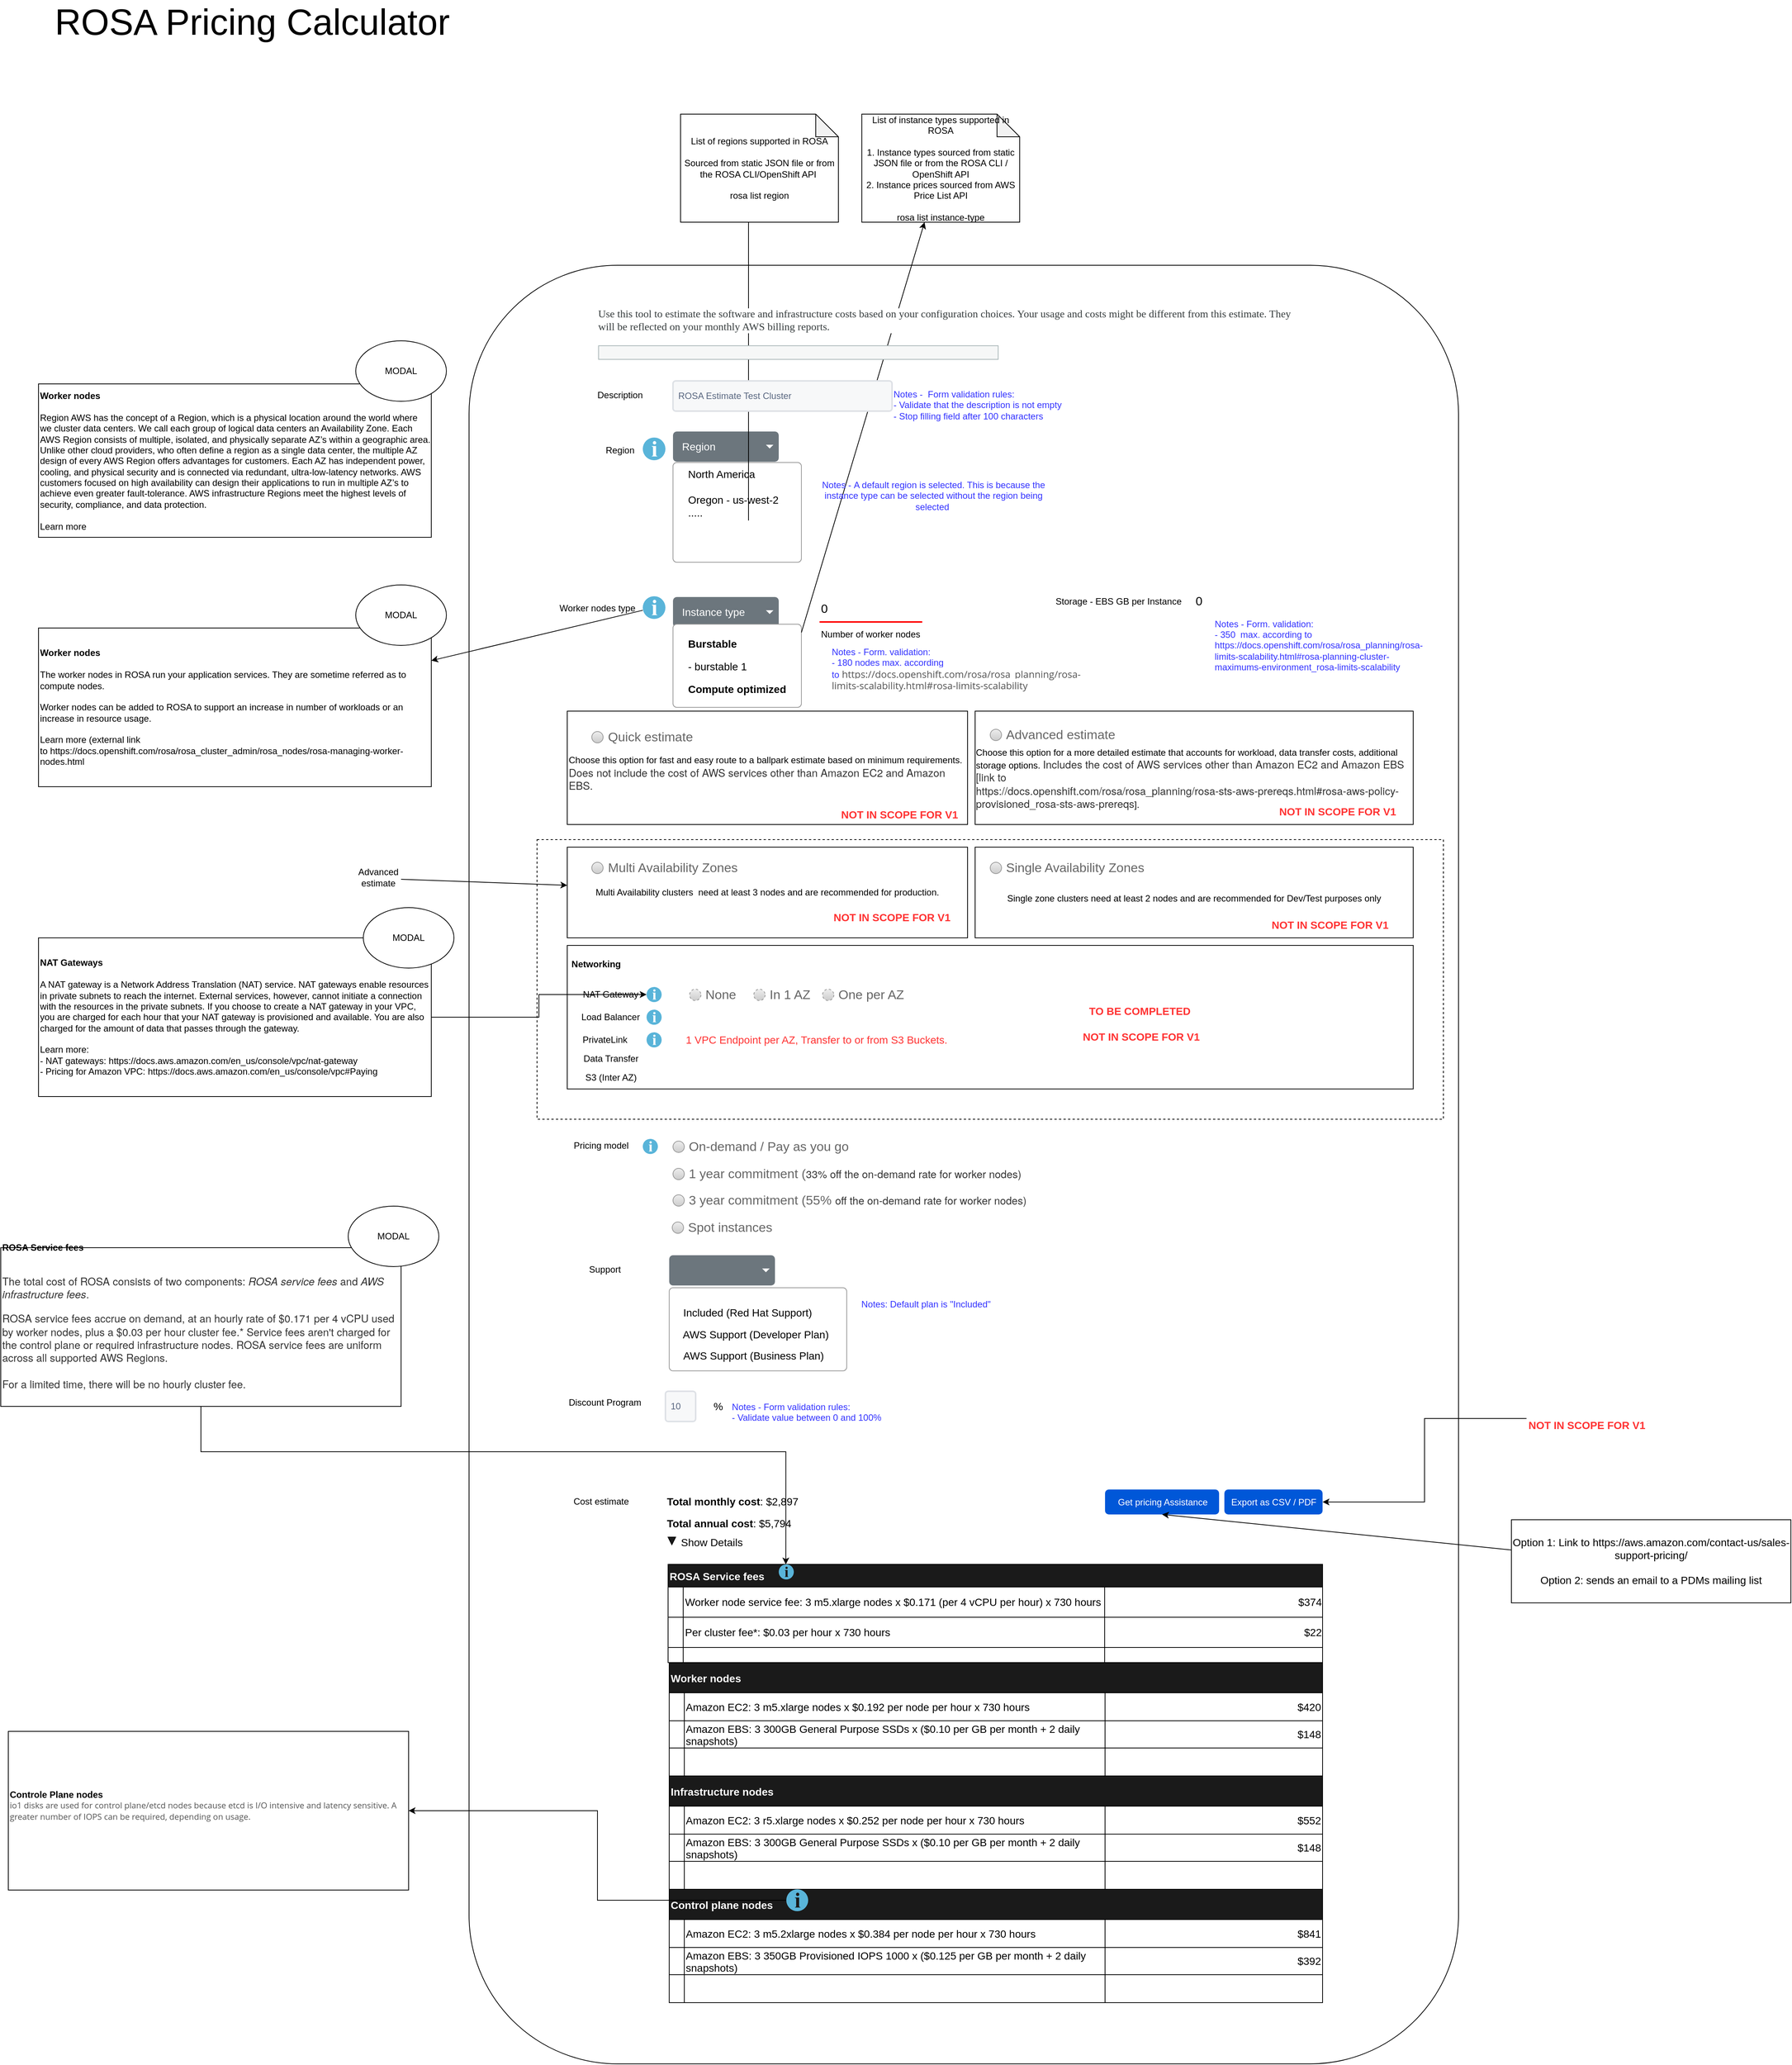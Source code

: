 <mxfile version="20.2.3" type="device"><diagram id="pohquFXHAinsIAf7HKVa" name="Page-1"><mxGraphModel dx="1310" dy="1285" grid="1" gridSize="10" guides="1" tooltips="1" connect="1" arrows="1" fold="1" page="1" pageScale="1" pageWidth="827" pageHeight="1169" math="0" shadow="0"><root><mxCell id="0"/><mxCell id="1" parent="0"/><mxCell id="Qpgxtt-nLUEjCLz2kkXR-28" value="" style="rounded=1;whiteSpace=wrap;html=1;" vertex="1" parent="1"><mxGeometry x="880" y="540" width="1310" height="2380" as="geometry"/></mxCell><mxCell id="Qpgxtt-nLUEjCLz2kkXR-29" value="Region" style="text;html=1;strokeColor=none;fillColor=none;align=center;verticalAlign=middle;whiteSpace=wrap;rounded=0;" vertex="1" parent="1"><mxGeometry x="1050" y="770" width="60" height="30" as="geometry"/></mxCell><mxCell id="Qpgxtt-nLUEjCLz2kkXR-30" value="Region" style="html=1;shadow=0;dashed=0;shape=mxgraph.bootstrap.rrect;rSize=5;strokeColor=none;strokeWidth=1;fillColor=#6C767D;fontColor=#ffffff;whiteSpace=wrap;align=left;verticalAlign=middle;fontStyle=0;fontSize=14;spacingLeft=10;" vertex="1" parent="1"><mxGeometry x="1150" y="760" width="140" height="40" as="geometry"/></mxCell><mxCell id="Qpgxtt-nLUEjCLz2kkXR-31" value="" style="shape=triangle;direction=south;fillColor=#ffffff;strokeColor=none;perimeter=none;" vertex="1" parent="Qpgxtt-nLUEjCLz2kkXR-30"><mxGeometry x="1" y="0.5" width="10" height="5" relative="1" as="geometry"><mxPoint x="-17" y="-2.5" as="offset"/></mxGeometry></mxCell><mxCell id="Qpgxtt-nLUEjCLz2kkXR-32" value="" style="html=1;shadow=0;dashed=0;shape=mxgraph.bootstrap.rrect;rSize=5;fillColor=#ffffff;strokeColor=#999999;" vertex="1" parent="1"><mxGeometry x="1150" y="801" width="170" height="132" as="geometry"/></mxCell><mxCell id="Qpgxtt-nLUEjCLz2kkXR-33" value="North America&#10;&#10;Oregon - us-west-2 &#10;....." style="fillColor=none;strokeColor=none;align=left;spacing=20;fontSize=14;" vertex="1" parent="Qpgxtt-nLUEjCLz2kkXR-32"><mxGeometry width="170" height="30" relative="1" as="geometry"><mxPoint y="25" as="offset"/></mxGeometry></mxCell><mxCell id="Qpgxtt-nLUEjCLz2kkXR-52" value="" style="endArrow=classic;html=1;rounded=0;" edge="1" parent="Qpgxtt-nLUEjCLz2kkXR-32"><mxGeometry width="50" height="50" relative="1" as="geometry"><mxPoint x="100" y="76.804" as="sourcePoint"/><mxPoint x="100" y="-386.4" as="targetPoint"/></mxGeometry></mxCell><mxCell id="Qpgxtt-nLUEjCLz2kkXR-36" value="Worker nodes type" style="text;html=1;strokeColor=none;fillColor=none;align=center;verticalAlign=middle;whiteSpace=wrap;rounded=0;" vertex="1" parent="1"><mxGeometry x="990" y="979" width="120" height="30" as="geometry"/></mxCell><mxCell id="Qpgxtt-nLUEjCLz2kkXR-38" value="" style="sketch=0;aspect=fixed;html=1;points=[];align=center;image;fontSize=12;image=img/lib/mscae/Info.svg;" vertex="1" parent="1"><mxGeometry x="1110" y="978" width="30" height="30" as="geometry"/></mxCell><mxCell id="Qpgxtt-nLUEjCLz2kkXR-39" value="Instance type" style="html=1;shadow=0;dashed=0;shape=mxgraph.bootstrap.rrect;rSize=5;strokeColor=none;strokeWidth=1;fillColor=#6C767D;fontColor=#ffffff;whiteSpace=wrap;align=left;verticalAlign=middle;fontStyle=0;fontSize=14;spacingLeft=10;" vertex="1" parent="1"><mxGeometry x="1150" y="979" width="140" height="40" as="geometry"/></mxCell><mxCell id="Qpgxtt-nLUEjCLz2kkXR-40" value="" style="shape=triangle;direction=south;fillColor=#ffffff;strokeColor=none;perimeter=none;" vertex="1" parent="Qpgxtt-nLUEjCLz2kkXR-39"><mxGeometry x="1" y="0.5" width="10" height="5" relative="1" as="geometry"><mxPoint x="-17" y="-2.5" as="offset"/></mxGeometry></mxCell><mxCell id="Qpgxtt-nLUEjCLz2kkXR-41" value="" style="html=1;shadow=0;dashed=0;shape=mxgraph.bootstrap.rrect;rSize=5;fillColor=#ffffff;strokeColor=#999999;" vertex="1" parent="1"><mxGeometry x="1150" y="1015" width="170" height="110" as="geometry"/></mxCell><mxCell id="Qpgxtt-nLUEjCLz2kkXR-42" value="Burstable" style="fillColor=none;strokeColor=none;align=left;spacing=20;fontSize=14;fontStyle=1" vertex="1" parent="Qpgxtt-nLUEjCLz2kkXR-41"><mxGeometry width="170" height="30" relative="1" as="geometry"><mxPoint y="10" as="offset"/></mxGeometry></mxCell><mxCell id="Qpgxtt-nLUEjCLz2kkXR-43" value="- burstable 1" style="fillColor=none;strokeColor=none;align=left;spacing=20;fontSize=14;" vertex="1" parent="Qpgxtt-nLUEjCLz2kkXR-41"><mxGeometry width="170" height="30" relative="1" as="geometry"><mxPoint y="40" as="offset"/></mxGeometry></mxCell><mxCell id="Qpgxtt-nLUEjCLz2kkXR-44" value="Compute optimized" style="fillColor=none;strokeColor=none;align=left;spacing=20;fontSize=14;fontStyle=1" vertex="1" parent="Qpgxtt-nLUEjCLz2kkXR-41"><mxGeometry width="170" height="30" relative="1" as="geometry"><mxPoint y="70" as="offset"/></mxGeometry></mxCell><mxCell id="Qpgxtt-nLUEjCLz2kkXR-45" value="" style="endArrow=classic;html=1;rounded=0;" edge="1" parent="1" source="Qpgxtt-nLUEjCLz2kkXR-38" target="Qpgxtt-nLUEjCLz2kkXR-46"><mxGeometry width="50" height="50" relative="1" as="geometry"><mxPoint x="1590" y="970" as="sourcePoint"/><mxPoint x="1640" y="920" as="targetPoint"/></mxGeometry></mxCell><mxCell id="Qpgxtt-nLUEjCLz2kkXR-46" value="&lt;b&gt;Worker nodes&lt;br&gt;&lt;/b&gt;&lt;br&gt;The worker nodes in ROSA run your application services. They are sometime referred as to compute nodes.&lt;br&gt;&lt;br&gt;Worker nodes can be added to ROSA to support an increase in number of workloads or an increase in resource usage.&amp;nbsp;&lt;br&gt;&lt;br&gt;Learn more (external link to&amp;nbsp;https://docs.openshift.com/rosa/rosa_cluster_admin/rosa_nodes/rosa-managing-worker-nodes.html" style="rounded=0;whiteSpace=wrap;html=1;align=left;" vertex="1" parent="1"><mxGeometry x="310" y="1020" width="520" height="210" as="geometry"/></mxCell><mxCell id="Qpgxtt-nLUEjCLz2kkXR-48" value="&lt;font style=&quot;font-size: 12px;&quot;&gt;MODAL&lt;/font&gt;" style="ellipse;whiteSpace=wrap;html=1;fontSize=8;" vertex="1" parent="1"><mxGeometry x="730" y="963" width="120" height="80" as="geometry"/></mxCell><mxCell id="Qpgxtt-nLUEjCLz2kkXR-49" value="&lt;b&gt;Worker nodes&lt;br&gt;&lt;/b&gt;&lt;br&gt;Region AWS has the concept of a Region, which is a physical location around the world where we cluster data centers. We call each group of logical data centers an Availability Zone. Each AWS Region consists of multiple, isolated, and physically separate AZ’s within a geographic area. Unlike other cloud providers, who often define a region as a single data center, the multiple AZ design of every AWS Region offers advantages for customers. Each AZ has independent power, cooling, and physical security and is connected via redundant, ultra-low-latency networks. AWS customers focused on high availability can design their applications to run in multiple AZ’s to achieve even greater fault-tolerance. AWS infrastructure Regions meet the highest levels of security, compliance, and data protection.&lt;br&gt;&lt;br&gt;Learn more&amp;nbsp;" style="rounded=0;whiteSpace=wrap;html=1;align=left;" vertex="1" parent="1"><mxGeometry x="310" y="697" width="520" height="203" as="geometry"/></mxCell><mxCell id="Qpgxtt-nLUEjCLz2kkXR-50" value="&lt;font style=&quot;font-size: 12px;&quot;&gt;MODAL&lt;/font&gt;" style="ellipse;whiteSpace=wrap;html=1;fontSize=8;" vertex="1" parent="1"><mxGeometry x="730" y="640" width="120" height="80" as="geometry"/></mxCell><mxCell id="Qpgxtt-nLUEjCLz2kkXR-51" value="" style="sketch=0;aspect=fixed;html=1;points=[];align=center;image;fontSize=12;image=img/lib/mscae/Info.svg;" vertex="1" parent="1"><mxGeometry x="1110" y="768" width="30" height="30" as="geometry"/></mxCell><mxCell id="Qpgxtt-nLUEjCLz2kkXR-53" value="List of regions supported in ROSA&lt;br&gt;&lt;br&gt;Sourced from static JSON file or from the ROSA CLI/OpenShift API&amp;nbsp;&lt;br&gt;&lt;br&gt;rosa list region" style="shape=note;whiteSpace=wrap;html=1;backgroundOutline=1;darkOpacity=0.05;fontSize=12;" vertex="1" parent="1"><mxGeometry x="1160" y="340" width="209" height="143" as="geometry"/></mxCell><mxCell id="Qpgxtt-nLUEjCLz2kkXR-54" value="List of instance types supported in ROSA&lt;br&gt;&lt;br&gt;1. Instance types sourced from static JSON file or from the ROSA CLI / OpenShift API&lt;br&gt;2. Instance prices sourced from AWS Price List API&lt;br&gt;&lt;br&gt;rosa list instance-type" style="shape=note;whiteSpace=wrap;html=1;backgroundOutline=1;darkOpacity=0.05;fontSize=12;" vertex="1" parent="1"><mxGeometry x="1400" y="340" width="209" height="143" as="geometry"/></mxCell><mxCell id="Qpgxtt-nLUEjCLz2kkXR-55" value="" style="endArrow=classic;html=1;rounded=0;" edge="1" parent="1" target="Qpgxtt-nLUEjCLz2kkXR-54"><mxGeometry width="50" height="50" relative="1" as="geometry"><mxPoint x="1320" y="1026.004" as="sourcePoint"/><mxPoint x="1320" y="640" as="targetPoint"/></mxGeometry></mxCell><mxCell id="Qpgxtt-nLUEjCLz2kkXR-56" value="&lt;span style=&quot;color: rgb(51, 51, 255); text-align: left;&quot;&gt;Notes -&amp;nbsp;&lt;/span&gt;&lt;font color=&quot;#3333ff&quot;&gt;A default region is selected. This is because the instance type can be selected without the region being selected&amp;nbsp;&lt;/font&gt;" style="text;html=1;strokeColor=none;fillColor=none;align=center;verticalAlign=middle;whiteSpace=wrap;rounded=0;fontSize=12;" vertex="1" parent="1"><mxGeometry x="1340" y="770" width="310" height="150" as="geometry"/></mxCell><mxCell id="Qpgxtt-nLUEjCLz2kkXR-58" value="&lt;font color=&quot;#000000&quot;&gt;Pricing model&lt;/font&gt;" style="text;html=1;strokeColor=none;fillColor=none;align=center;verticalAlign=middle;whiteSpace=wrap;rounded=0;fontSize=12;fontColor=#3333FF;" vertex="1" parent="1"><mxGeometry x="1010" y="1690" width="90" height="30" as="geometry"/></mxCell><mxCell id="Qpgxtt-nLUEjCLz2kkXR-60" value="" style="sketch=0;aspect=fixed;html=1;points=[];align=center;image;fontSize=12;image=img/lib/mscae/Info.svg;" vertex="1" parent="1"><mxGeometry x="1110" y="1696" width="20" height="20" as="geometry"/></mxCell><mxCell id="Qpgxtt-nLUEjCLz2kkXR-61" value="On-demand / Pay as you go" style="shape=ellipse;fillColor=#eeeeee;strokeColor=#999999;gradientColor=#cccccc;html=1;align=left;spacingLeft=4;fontSize=17;fontColor=#666666;labelPosition=right;shadow=0;" vertex="1" parent="1"><mxGeometry x="1150" y="1699" width="15" height="15" as="geometry"/></mxCell><mxCell id="Qpgxtt-nLUEjCLz2kkXR-62" value="1 year commitment (&lt;span style=&quot;color: rgb(51, 51, 51); font-family: AmazonEmber, &amp;quot;Helvetica Neue&amp;quot;, Helvetica, Arial, sans-serif; font-size: 14px;&quot;&gt;33% off the on-demand rate for worker nodes)&lt;/span&gt;" style="shape=ellipse;fillColor=#eeeeee;strokeColor=#999999;gradientColor=#cccccc;html=1;align=left;spacingLeft=4;fontSize=17;fontColor=#666666;labelPosition=right;shadow=0;" vertex="1" parent="1"><mxGeometry x="1150" y="1735" width="15" height="15" as="geometry"/></mxCell><mxCell id="Qpgxtt-nLUEjCLz2kkXR-63" value="3 year commitment (55%&amp;nbsp;&lt;span style=&quot;color: rgb(51, 51, 51); font-family: AmazonEmber, &amp;quot;Helvetica Neue&amp;quot;, Helvetica, Arial, sans-serif; font-size: 14px;&quot;&gt;off the on-demand rate for worker nodes)&lt;/span&gt;" style="shape=ellipse;fillColor=#eeeeee;strokeColor=#999999;gradientColor=#cccccc;html=1;align=left;spacingLeft=4;fontSize=17;fontColor=#666666;labelPosition=right;shadow=0;" vertex="1" parent="1"><mxGeometry x="1150" y="1770" width="15" height="15" as="geometry"/></mxCell><mxCell id="Qpgxtt-nLUEjCLz2kkXR-65" value="&lt;br&gt;Choose this option for fast and easy route to a ballpark estimate based on minimum requirements.&amp;nbsp;&lt;br&gt;&lt;span style=&quot;color: rgb(51, 51, 51); font-family: AmazonEmber, &amp;quot;Helvetica Neue&amp;quot;, Helvetica, Arial, sans-serif; font-size: 14px;&quot;&gt;Does not include the cost of AWS services other than Amazon EC2 and Amazon EBS.&lt;/span&gt;" style="rounded=0;whiteSpace=wrap;html=1;fontSize=12;fontColor=#000000;align=left;" vertex="1" parent="1"><mxGeometry x="1010" y="1130" width="530" height="150" as="geometry"/></mxCell><mxCell id="Qpgxtt-nLUEjCLz2kkXR-64" value="Quick estimate" style="shape=ellipse;fillColor=#eeeeee;strokeColor=#999999;gradientColor=#cccccc;html=1;align=left;spacingLeft=4;fontSize=17;fontColor=#666666;labelPosition=right;shadow=0;" vertex="1" parent="1"><mxGeometry x="1042.5" y="1157" width="15" height="15" as="geometry"/></mxCell><mxCell id="Qpgxtt-nLUEjCLz2kkXR-66" value="&lt;br&gt;&lt;br&gt;&lt;div style=&quot;text-align: left;&quot;&gt;&lt;span style=&quot;background-color: initial;&quot;&gt;Choose this option for a more detailed estimate that accounts for workload, data transfer costs, additional storage options.&amp;nbsp;&lt;/span&gt;&lt;span style=&quot;color: rgb(51, 51, 51); font-family: AmazonEmber, &amp;quot;Helvetica Neue&amp;quot;, Helvetica, Arial, sans-serif; font-size: 14px;&quot;&gt;Includes the cost of AWS services other than Amazon EC2 and Amazon EBS [link to&amp;nbsp;&lt;/span&gt;&lt;/div&gt;&lt;div style=&quot;text-align: left;&quot;&gt;&lt;span style=&quot;background-color: initial; font-size: 14px;&quot;&gt;&lt;font face=&quot;AmazonEmber, Helvetica Neue, Helvetica, Arial, sans-serif&quot; color=&quot;#333333&quot;&gt;https://docs.openshift.com/rosa/rosa_planning/rosa-sts-aws-prereqs.html#rosa-aws-policy-provisioned_rosa-sts-aws-prereqs&lt;/font&gt;&lt;/span&gt;&lt;span style=&quot;background-color: initial;&quot;&gt;].&lt;/span&gt;&lt;/div&gt;" style="rounded=0;whiteSpace=wrap;html=1;fontSize=12;fontColor=#000000;" vertex="1" parent="1"><mxGeometry x="1550" y="1130" width="580" height="150" as="geometry"/></mxCell><mxCell id="Qpgxtt-nLUEjCLz2kkXR-67" value="Advanced estimate" style="shape=ellipse;fillColor=#eeeeee;strokeColor=#999999;gradientColor=#cccccc;html=1;align=left;spacingLeft=4;fontSize=17;fontColor=#666666;labelPosition=right;shadow=0;" vertex="1" parent="1"><mxGeometry x="1570" y="1154" width="15" height="15" as="geometry"/></mxCell><mxCell id="Qpgxtt-nLUEjCLz2kkXR-73" value="Multi Availability Zones" style="shape=ellipse;fillColor=#eeeeee;strokeColor=#999999;gradientColor=#cccccc;html=1;align=left;spacingLeft=4;fontSize=17;fontColor=#666666;labelPosition=right;shadow=0;" vertex="1" parent="1"><mxGeometry x="1570" y="1320" width="15" height="15" as="geometry"/></mxCell><mxCell id="Qpgxtt-nLUEjCLz2kkXR-80" value="" style="dashed=0;shape=line;strokeWidth=2;noLabel=1;strokeColor=#ff0000;fontSize=12;fontColor=#000000;" vertex="1" parent="1"><mxGeometry x="1344" y="1007" width="136" height="10" as="geometry"/></mxCell><mxCell id="Qpgxtt-nLUEjCLz2kkXR-81" value="Number of worker nodes" style="text;fontColor=#000000;fontSize=12;verticalAlign=middle;strokeColor=none;fillColor=none;" vertex="1" parent="1"><mxGeometry x="1344" y="1015" width="346" height="25" as="geometry"/></mxCell><mxCell id="Qpgxtt-nLUEjCLz2kkXR-84" value="" style="rounded=0;whiteSpace=wrap;html=1;fontSize=12;fontColor=#000000;dashed=1;" vertex="1" parent="1"><mxGeometry x="970" y="1300" width="1200" height="370" as="geometry"/></mxCell><mxCell id="Qpgxtt-nLUEjCLz2kkXR-70" value="Multi Availability clusters&amp;nbsp;&amp;nbsp;need at least 3 nodes and are recommended for production." style="rounded=0;whiteSpace=wrap;html=1;fontSize=12;fontColor=#000000;" vertex="1" parent="1"><mxGeometry x="1010" y="1310" width="530" height="120" as="geometry"/></mxCell><mxCell id="Qpgxtt-nLUEjCLz2kkXR-71" value="&lt;br&gt;Single zone clusters need at least 2 nodes and are recommended for Dev/Test purposes only" style="rounded=0;whiteSpace=wrap;html=1;fontSize=12;fontColor=#000000;" vertex="1" parent="1"><mxGeometry x="1550" y="1310" width="580" height="120" as="geometry"/></mxCell><mxCell id="Qpgxtt-nLUEjCLz2kkXR-72" value="Multi Availability Zones" style="shape=ellipse;fillColor=#eeeeee;strokeColor=#999999;gradientColor=#cccccc;html=1;align=left;spacingLeft=4;fontSize=17;fontColor=#666666;labelPosition=right;shadow=0;" vertex="1" parent="1"><mxGeometry x="1042.5" y="1330" width="15" height="15" as="geometry"/></mxCell><mxCell id="Qpgxtt-nLUEjCLz2kkXR-85" value="Single Availability Zones" style="shape=ellipse;fillColor=#eeeeee;strokeColor=#999999;gradientColor=#cccccc;html=1;align=left;spacingLeft=4;fontSize=17;fontColor=#666666;labelPosition=right;shadow=0;" vertex="1" parent="1"><mxGeometry x="1570" y="1330" width="15" height="15" as="geometry"/></mxCell><mxCell id="Qpgxtt-nLUEjCLz2kkXR-87" value="Advanced estimate" style="text;html=1;strokeColor=none;fillColor=none;align=center;verticalAlign=middle;whiteSpace=wrap;rounded=0;dashed=1;fontSize=12;fontColor=#000000;" vertex="1" parent="1"><mxGeometry x="730" y="1335" width="60" height="30" as="geometry"/></mxCell><mxCell id="Qpgxtt-nLUEjCLz2kkXR-88" value="" style="endArrow=classic;html=1;rounded=0;fontSize=12;fontColor=#000000;" edge="1" parent="1" target="Qpgxtt-nLUEjCLz2kkXR-70"><mxGeometry width="50" height="50" relative="1" as="geometry"><mxPoint x="790" y="1352.5" as="sourcePoint"/><mxPoint x="840" y="1302.5" as="targetPoint"/></mxGeometry></mxCell><mxCell id="Qpgxtt-nLUEjCLz2kkXR-92" value="" style="rounded=0;whiteSpace=wrap;html=1;fontSize=12;fontColor=#000000;" vertex="1" parent="1"><mxGeometry x="1010" y="1440" width="1120" height="190" as="geometry"/></mxCell><mxCell id="Qpgxtt-nLUEjCLz2kkXR-91" value="Load Balancer" style="text;html=1;strokeColor=none;fillColor=none;align=center;verticalAlign=middle;whiteSpace=wrap;rounded=0;dashed=1;fontSize=12;fontColor=#000000;" vertex="1" parent="1"><mxGeometry x="1025" y="1520" width="85" height="30" as="geometry"/></mxCell><mxCell id="Qpgxtt-nLUEjCLz2kkXR-89" value="NAT Gateway" style="text;html=1;strokeColor=none;fillColor=none;align=center;verticalAlign=middle;whiteSpace=wrap;rounded=0;dashed=1;fontSize=12;fontColor=#000000;" vertex="1" parent="1"><mxGeometry x="1025" y="1490" width="85" height="30" as="geometry"/></mxCell><mxCell id="Qpgxtt-nLUEjCLz2kkXR-90" value="PrivateL&lt;span style=&quot;color: rgba(0, 0, 0, 0); font-family: monospace; font-size: 0px; text-align: start;&quot;&gt;%3CmxGraphModel%3E%3Croot%3E%3CmxCell%20id%3D%220%22%2F%3E%3CmxCell%20id%3D%221%22%20parent%3D%220%22%2F%3E%3CmxCell%20id%3D%222%22%20value%3D%22NAT%20Gateway%22%20style%3D%22text%3Bhtml%3D1%3BstrokeColor%3Dnone%3BfillColor%3Dnone%3Balign%3Dcenter%3BverticalAlign%3Dmiddle%3BwhiteSpace%3Dwrap%3Brounded%3D0%3Bdashed%3D1%3BfontSize%3D12%3BfontColor%3D%23000000%3B%22%20vertex%3D%221%22%20parent%3D%221%22%3E%3CmxGeometry%20x%3D%221090%22%20y%3D%221500%22%20width%3D%2260%22%20height%3D%2230%22%20as%3D%22geometry%22%2F%3E%3C%2FmxCell%3E%3C%2Froot%3E%3C%2FmxGraphModel%3E&lt;/span&gt;ink" style="text;html=1;strokeColor=none;fillColor=none;align=center;verticalAlign=middle;whiteSpace=wrap;rounded=0;dashed=1;fontSize=12;fontColor=#000000;" vertex="1" parent="1"><mxGeometry x="1020" y="1550" width="80" height="30" as="geometry"/></mxCell><mxCell id="Qpgxtt-nLUEjCLz2kkXR-93" value="&lt;b&gt;Networking&lt;/b&gt;&amp;nbsp;" style="text;html=1;strokeColor=none;fillColor=none;align=center;verticalAlign=middle;whiteSpace=wrap;rounded=0;dashed=1;fontSize=12;fontColor=#000000;" vertex="1" parent="1"><mxGeometry x="1020" y="1450" width="60" height="30" as="geometry"/></mxCell><mxCell id="Qpgxtt-nLUEjCLz2kkXR-94" value="None" style="shape=ellipse;fillColor=#eeeeee;strokeColor=#999999;gradientColor=#cccccc;html=1;align=left;spacingLeft=4;fontSize=17;fontColor=#666666;labelPosition=right;shadow=0;dashed=1;" vertex="1" parent="1"><mxGeometry x="1172" y="1498" width="15" height="15" as="geometry"/></mxCell><mxCell id="Qpgxtt-nLUEjCLz2kkXR-100" value="In 1 AZ" style="shape=ellipse;fillColor=#eeeeee;strokeColor=#999999;gradientColor=#cccccc;html=1;align=left;spacingLeft=4;fontSize=17;fontColor=#666666;labelPosition=right;shadow=0;dashed=1;" vertex="1" parent="1"><mxGeometry x="1257" y="1498" width="15" height="15" as="geometry"/></mxCell><mxCell id="Qpgxtt-nLUEjCLz2kkXR-101" value="One per AZ" style="shape=ellipse;fillColor=#eeeeee;strokeColor=#999999;gradientColor=#cccccc;html=1;align=left;spacingLeft=4;fontSize=17;fontColor=#666666;labelPosition=right;shadow=0;dashed=1;" vertex="1" parent="1"><mxGeometry x="1348" y="1498" width="15" height="15" as="geometry"/></mxCell><mxCell id="Qpgxtt-nLUEjCLz2kkXR-110" style="edgeStyle=orthogonalEdgeStyle;rounded=0;orthogonalLoop=1;jettySize=auto;html=1;fontSize=12;fontColor=#000000;" edge="1" parent="1" source="Qpgxtt-nLUEjCLz2kkXR-103" target="Qpgxtt-nLUEjCLz2kkXR-104"><mxGeometry relative="1" as="geometry"/></mxCell><mxCell id="Qpgxtt-nLUEjCLz2kkXR-103" value="&lt;b&gt;NAT Gateways&lt;br&gt;&lt;/b&gt;&lt;br&gt;A NAT gateway is a Network Address Translation (NAT) service. NAT gateways enable resources in private subnets to reach the internet. External services, however, cannot initiate a connection with the resources in the private subnets. If you choose to create a NAT gateway in your VPC, you are charged for each hour that your NAT gateway is provisioned and available. You are also charged for the amount of data that passes through the gateway.&lt;br&gt;&lt;br&gt;Learn more:&lt;br&gt;- NAT gateways:&amp;nbsp;https://docs.aws.amazon.com/en_us/console/vpc/nat-gateway&lt;br&gt;- Pricing for Amazon VPC:&amp;nbsp;https://docs.aws.amazon.com/en_us/console/vpc#Paying" style="rounded=0;whiteSpace=wrap;html=1;align=left;" vertex="1" parent="1"><mxGeometry x="310" y="1430" width="520" height="210" as="geometry"/></mxCell><mxCell id="Qpgxtt-nLUEjCLz2kkXR-104" value="" style="sketch=0;aspect=fixed;html=1;points=[];align=center;image;fontSize=12;image=img/lib/mscae/Info.svg;" vertex="1" parent="1"><mxGeometry x="1115" y="1495" width="20" height="20" as="geometry"/></mxCell><mxCell id="Qpgxtt-nLUEjCLz2kkXR-108" value="" style="sketch=0;aspect=fixed;html=1;points=[];align=center;image;fontSize=12;image=img/lib/mscae/Info.svg;" vertex="1" parent="1"><mxGeometry x="1115" y="1525" width="20" height="20" as="geometry"/></mxCell><mxCell id="Qpgxtt-nLUEjCLz2kkXR-109" value="" style="sketch=0;aspect=fixed;html=1;points=[];align=center;image;fontSize=12;image=img/lib/mscae/Info.svg;" vertex="1" parent="1"><mxGeometry x="1115" y="1555" width="20" height="20" as="geometry"/></mxCell><mxCell id="Qpgxtt-nLUEjCLz2kkXR-111" value="&lt;font style=&quot;font-size: 14px;&quot; color=&quot;#ff3333&quot;&gt;&lt;b&gt;TO BE COMPLETED&amp;nbsp;&lt;br&gt;&lt;br&gt;NOT IN SCOPE FOR V1&lt;/b&gt;&lt;/font&gt;" style="text;html=1;strokeColor=none;fillColor=none;align=center;verticalAlign=middle;whiteSpace=wrap;rounded=0;dashed=1;fontSize=12;fontColor=#000000;" vertex="1" parent="1"><mxGeometry x="1650" y="1498" width="240" height="92" as="geometry"/></mxCell><mxCell id="Qpgxtt-nLUEjCLz2kkXR-112" value="&lt;font style=&quot;font-size: 14px;&quot; color=&quot;#ff3333&quot;&gt;&lt;b&gt;&lt;br&gt;NOT IN SCOPE FOR V1&lt;/b&gt;&lt;/font&gt;" style="text;html=1;strokeColor=none;fillColor=none;align=center;verticalAlign=middle;whiteSpace=wrap;rounded=0;dashed=1;fontSize=12;fontColor=#000000;" vertex="1" parent="1"><mxGeometry x="1320" y="1348" width="240" height="92" as="geometry"/></mxCell><mxCell id="Qpgxtt-nLUEjCLz2kkXR-113" value="&lt;font style=&quot;font-size: 14px;&quot; color=&quot;#ff3333&quot;&gt;&lt;b&gt;&lt;br&gt;NOT IN SCOPE FOR V1&lt;/b&gt;&lt;/font&gt;" style="text;html=1;strokeColor=none;fillColor=none;align=center;verticalAlign=middle;whiteSpace=wrap;rounded=0;dashed=1;fontSize=12;fontColor=#000000;" vertex="1" parent="1"><mxGeometry x="1330" y="1212" width="240" height="92" as="geometry"/></mxCell><mxCell id="Qpgxtt-nLUEjCLz2kkXR-114" value="&lt;font style=&quot;font-size: 14px;&quot; color=&quot;#ff3333&quot;&gt;&lt;b&gt;&lt;br&gt;NOT IN SCOPE FOR V1&lt;/b&gt;&lt;/font&gt;" style="text;html=1;strokeColor=none;fillColor=none;align=center;verticalAlign=middle;whiteSpace=wrap;rounded=0;dashed=1;fontSize=12;fontColor=#000000;" vertex="1" parent="1"><mxGeometry x="1900" y="1358" width="240" height="92" as="geometry"/></mxCell><mxCell id="Qpgxtt-nLUEjCLz2kkXR-115" value="&lt;font style=&quot;font-size: 14px;&quot; color=&quot;#ff3333&quot;&gt;&lt;b&gt;&lt;br&gt;NOT IN SCOPE FOR V1&lt;/b&gt;&lt;/font&gt;" style="text;html=1;strokeColor=none;fillColor=none;align=center;verticalAlign=middle;whiteSpace=wrap;rounded=0;dashed=1;fontSize=12;fontColor=#000000;" vertex="1" parent="1"><mxGeometry x="1910" y="1208" width="240" height="92" as="geometry"/></mxCell><mxCell id="Qpgxtt-nLUEjCLz2kkXR-116" value="&lt;br&gt;&lt;br&gt;&lt;br&gt;&lt;br&gt;&lt;br&gt;&lt;br&gt;&lt;br&gt;&lt;br&gt;&lt;br&gt;&lt;br&gt;&lt;table width=&quot;416&quot; cellspacing=&quot;0&quot; cellpadding=&quot;0&quot; border=&quot;0&quot;&gt; &lt;colgroup&gt;&lt;col style=&quot;mso-width-source:userset;mso-width-alt:13312;width:312pt&quot; width=&quot;416&quot;&gt;&lt;/colgroup&gt; &lt;tbody&gt;&lt;tr style=&quot;mso-height-source:userset;height:15.75pt&quot; height=&quot;20&quot;&gt;  &lt;td style=&quot;height:15.75pt;width:312pt&quot; width=&quot;416&quot; class=&quot;xl63&quot; height=&quot;20&quot;&gt;1 VPC Endpoint per AZ, Transfer to&amp;nbsp;or from S3 Buckets.&lt;/td&gt; &lt;/tr&gt; &lt;tr style=&quot;mso-height-source:userset;height:15.75pt&quot; height=&quot;20&quot;&gt;&lt;td style=&quot;height:15.75pt;border-top:none&quot; class=&quot;xl63&quot; height=&quot;20&quot;&gt;&lt;/td&gt;&lt;/tr&gt;&lt;/tbody&gt;&lt;/table&gt;" style="text;whiteSpace=wrap;html=1;fontSize=14;fontColor=#FF3333;" vertex="1" parent="1"><mxGeometry x="1165" y="1380" width="450" height="260" as="geometry"/></mxCell><mxCell id="Qpgxtt-nLUEjCLz2kkXR-120" style="edgeStyle=orthogonalEdgeStyle;rounded=0;orthogonalLoop=1;jettySize=auto;html=1;entryX=1;entryY=0.5;entryDx=0;entryDy=0;fontSize=14;fontColor=#FF3333;" edge="1" parent="1" source="Qpgxtt-nLUEjCLz2kkXR-119" target="Qpgxtt-nLUEjCLz2kkXR-117"><mxGeometry relative="1" as="geometry"/></mxCell><mxCell id="Qpgxtt-nLUEjCLz2kkXR-119" value="&lt;font style=&quot;font-size: 14px;&quot; color=&quot;#ff3333&quot;&gt;&lt;b&gt;&lt;br&gt;NOT IN SCOPE FOR V1&lt;/b&gt;&lt;/font&gt;" style="text;html=1;strokeColor=none;fillColor=none;align=center;verticalAlign=middle;whiteSpace=wrap;rounded=0;dashed=1;fontSize=12;fontColor=#000000;" vertex="1" parent="1"><mxGeometry x="2280" y="2030" width="160" height="72" as="geometry"/></mxCell><mxCell id="Qpgxtt-nLUEjCLz2kkXR-122" value="0" style="text;fontSize=16;verticalAlign=middle;strokeColor=none;fillColor=none;fontColor=#000000;" vertex="1" parent="1"><mxGeometry x="1344" y="978" width="136" height="30" as="geometry"/></mxCell><mxCell id="Qpgxtt-nLUEjCLz2kkXR-123" value="&lt;font style=&quot;font-size: 12px;&quot;&gt;MODAL&lt;/font&gt;" style="ellipse;whiteSpace=wrap;html=1;fontSize=8;" vertex="1" parent="1"><mxGeometry x="740" y="1390" width="120" height="80" as="geometry"/></mxCell><mxCell id="Qpgxtt-nLUEjCLz2kkXR-124" value="Spot instances" style="shape=ellipse;fillColor=#eeeeee;strokeColor=#999999;gradientColor=#cccccc;html=1;align=left;spacingLeft=4;fontSize=17;fontColor=#666666;labelPosition=right;shadow=0;" vertex="1" parent="1"><mxGeometry x="1149" y="1806" width="15" height="15" as="geometry"/></mxCell><mxCell id="Qpgxtt-nLUEjCLz2kkXR-189" style="edgeStyle=orthogonalEdgeStyle;rounded=0;orthogonalLoop=1;jettySize=auto;html=1;entryX=0.469;entryY=0.006;entryDx=0;entryDy=0;entryPerimeter=0;fontSize=14;fontColor=#FFFFFF;" edge="1" parent="1" source="Qpgxtt-nLUEjCLz2kkXR-186" target="Qpgxtt-nLUEjCLz2kkXR-184"><mxGeometry relative="1" as="geometry"><Array as="points"><mxPoint x="525" y="2110"/><mxPoint x="1299" y="2110"/></Array></mxGeometry></mxCell><mxCell id="Qpgxtt-nLUEjCLz2kkXR-186" value="&lt;b&gt;ROSA Service fees&lt;br&gt;&lt;/b&gt;&lt;br&gt;&lt;br&gt;&lt;span style=&quot;color: rgb(51, 51, 51); font-family: AmazonEmber, &amp;quot;Helvetica Neue&amp;quot;, Helvetica, Arial, sans-serif; font-size: 14px;&quot;&gt;The total cost of ROSA consists of two components:&lt;/span&gt;&lt;i style=&quot;box-sizing: border-box; font-family: AmazonEmber, &amp;quot;Helvetica Neue&amp;quot;, Helvetica, Arial, sans-serif; color: rgb(51, 51, 51); font-size: 14px;&quot;&gt;&amp;nbsp;ROSA service fees&amp;nbsp;&lt;/i&gt;&lt;span style=&quot;color: rgb(51, 51, 51); font-family: AmazonEmber, &amp;quot;Helvetica Neue&amp;quot;, Helvetica, Arial, sans-serif; font-size: 14px;&quot;&gt;and&amp;nbsp;&lt;/span&gt;&lt;i style=&quot;box-sizing: border-box; font-family: AmazonEmber, &amp;quot;Helvetica Neue&amp;quot;, Helvetica, Arial, sans-serif; color: rgb(51, 51, 51); font-size: 14px;&quot;&gt;AWS infrastructure fees&lt;/i&gt;&lt;span style=&quot;color: rgb(51, 51, 51); font-family: AmazonEmber, &amp;quot;Helvetica Neue&amp;quot;, Helvetica, Arial, sans-serif; font-size: 14px;&quot;&gt;.&lt;/span&gt;&lt;br&gt;&lt;br&gt;&lt;span style=&quot;box-sizing: border-box; font-family: AmazonEmberBold, &amp;quot;Helvetica Neue Bold&amp;quot;, &amp;quot;Helvetica Neue&amp;quot;, Helvetica, Arial, sans-serif; color: rgb(51, 51, 51); font-size: 14px;&quot;&gt;ROSA service fees&lt;/span&gt;&lt;span style=&quot;color: rgb(51, 51, 51); font-family: AmazonEmber, &amp;quot;Helvetica Neue&amp;quot;, Helvetica, Arial, sans-serif; font-size: 14px;&quot;&gt;&amp;nbsp;accrue on demand, at an hourly rate of $0.171 per 4 vCPU used by worker nodes, plus a $0.03 per hour cluster fee.* Service fees aren't charged for the control plane or required infrastructure nodes.&amp;nbsp;&lt;/span&gt;&lt;span style=&quot;color: rgb(51, 51, 51); font-family: AmazonEmber, &amp;quot;Helvetica Neue&amp;quot;, Helvetica, Arial, sans-serif; font-size: 14px;&quot;&gt;ROSA service fees are uniform across all supported AWS Regions.&amp;nbsp;&lt;br&gt;&lt;br&gt;&lt;/span&gt;&lt;p style=&quot;box-sizing: border-box; margin-top: 0px; margin-bottom: 15px; color: rgb(51, 51, 51); font-family: AmazonEmber, &amp;quot;Helvetica Neue&amp;quot;, Helvetica, Arial, sans-serif; font-size: 14px;&quot;&gt;For a limited time, there will be no hourly cluster fee.&lt;/p&gt;&lt;div&gt;&lt;br&gt;&lt;/div&gt;" style="rounded=0;whiteSpace=wrap;html=1;align=left;" vertex="1" parent="1"><mxGeometry x="260" y="1840" width="530" height="210" as="geometry"/></mxCell><mxCell id="Qpgxtt-nLUEjCLz2kkXR-192" value="&lt;font color=&quot;#000000&quot;&gt;Support&lt;/font&gt;" style="text;html=1;strokeColor=none;fillColor=none;align=center;verticalAlign=middle;whiteSpace=wrap;rounded=0;fontSize=12;fontColor=#3333FF;" vertex="1" parent="1"><mxGeometry x="1015" y="1854" width="90" height="30" as="geometry"/></mxCell><mxCell id="Qpgxtt-nLUEjCLz2kkXR-193" value="" style="html=1;shadow=0;dashed=0;shape=mxgraph.bootstrap.rrect;rSize=5;strokeColor=none;strokeWidth=1;fillColor=#6C767D;fontColor=#ffffff;whiteSpace=wrap;align=left;verticalAlign=middle;fontStyle=0;fontSize=14;spacingLeft=10;" vertex="1" parent="1"><mxGeometry x="1145" y="1850" width="140" height="40" as="geometry"/></mxCell><mxCell id="Qpgxtt-nLUEjCLz2kkXR-194" value="" style="shape=triangle;direction=south;fillColor=#ffffff;strokeColor=none;perimeter=none;fontSize=14;fontColor=#FFFFFF;" vertex="1" parent="Qpgxtt-nLUEjCLz2kkXR-193"><mxGeometry x="1" y="0.5" width="10" height="5" relative="1" as="geometry"><mxPoint x="-17" y="-2.5" as="offset"/></mxGeometry></mxCell><mxCell id="Qpgxtt-nLUEjCLz2kkXR-195" value="" style="html=1;shadow=0;dashed=0;shape=mxgraph.bootstrap.rrect;rSize=5;fillColor=#ffffff;strokeColor=#999999;fontSize=14;fontColor=#FFFFFF;" vertex="1" parent="1"><mxGeometry x="1145" y="1893" width="235" height="110" as="geometry"/></mxCell><mxCell id="Qpgxtt-nLUEjCLz2kkXR-197" value="AWS Support (Developer Plan)" style="fillColor=none;strokeColor=none;align=left;spacing=20;fontSize=14;fontColor=#000000;" vertex="1" parent="Qpgxtt-nLUEjCLz2kkXR-195"><mxGeometry width="170" height="30" relative="1" as="geometry"><mxPoint x="-2" y="46" as="offset"/></mxGeometry></mxCell><mxCell id="Qpgxtt-nLUEjCLz2kkXR-198" value="Something else here" style="fillColor=none;strokeColor=none;align=left;spacing=20;fontSize=14;fontColor=#FFFFFF;" vertex="1" parent="Qpgxtt-nLUEjCLz2kkXR-195"><mxGeometry width="170" height="30" relative="1" as="geometry"><mxPoint y="70" as="offset"/></mxGeometry></mxCell><mxCell id="Qpgxtt-nLUEjCLz2kkXR-200" value="AWS Support (Business Plan)" style="fillColor=none;strokeColor=none;align=left;spacing=20;fontSize=14;fontColor=#000000;" vertex="1" parent="Qpgxtt-nLUEjCLz2kkXR-195"><mxGeometry x="-1.382" y="74" width="235.0" height="30" as="geometry"/></mxCell><mxCell id="Qpgxtt-nLUEjCLz2kkXR-201" value="Included (Red Hat Support)" style="fillColor=none;strokeColor=none;align=left;spacing=20;fontSize=14;fontColor=#000000;" vertex="1" parent="Qpgxtt-nLUEjCLz2kkXR-195"><mxGeometry x="-1.382" y="17" width="235.0" height="30" as="geometry"/></mxCell><mxCell id="Qpgxtt-nLUEjCLz2kkXR-199" value="" style="group" vertex="1" connectable="0" parent="1"><mxGeometry x="1010" y="2160" width="1000" height="679" as="geometry"/></mxCell><mxCell id="Qpgxtt-nLUEjCLz2kkXR-117" value="Export as CSV / PDF" style="rounded=1;fillColor=#0057D8;align=center;strokeColor=none;html=1;fontColor=#ffffff;fontSize=12;sketch=0;dashed=1;" vertex="1" parent="Qpgxtt-nLUEjCLz2kkXR-199"><mxGeometry x="870" width="130" height="33" as="geometry"/></mxCell><mxCell id="Qpgxtt-nLUEjCLz2kkXR-127" value="" style="triangle;whiteSpace=wrap;html=1;fontSize=14;fontColor=#FF3333;fillColor=#1A1A1A;rotation=90;" vertex="1" parent="Qpgxtt-nLUEjCLz2kkXR-199"><mxGeometry x="133.5" y="63" width="10" height="10" as="geometry"/></mxCell><mxCell id="Qpgxtt-nLUEjCLz2kkXR-190" value="" style="group" vertex="1" connectable="0" parent="Qpgxtt-nLUEjCLz2kkXR-199"><mxGeometry y="1" width="1000" height="678" as="geometry"/></mxCell><mxCell id="Qpgxtt-nLUEjCLz2kkXR-57" value="&lt;font color=&quot;#000000&quot;&gt;Cost estimate&lt;/font&gt;" style="text;html=1;strokeColor=none;fillColor=none;align=center;verticalAlign=middle;whiteSpace=wrap;rounded=0;fontSize=12;fontColor=#3333FF;" vertex="1" parent="Qpgxtt-nLUEjCLz2kkXR-190"><mxGeometry width="90" height="30" as="geometry"/></mxCell><mxCell id="Qpgxtt-nLUEjCLz2kkXR-125" value="&lt;font color=&quot;#000000&quot;&gt;&lt;b&gt;Total monthly cost&lt;/b&gt;:&amp;nbsp;$2,897&lt;/font&gt;" style="text;html=1;strokeColor=none;fillColor=none;align=left;verticalAlign=middle;whiteSpace=wrap;rounded=0;dashed=1;fontSize=14;fontColor=#FF3333;" vertex="1" parent="Qpgxtt-nLUEjCLz2kkXR-190"><mxGeometry x="130" width="200" height="30" as="geometry"/></mxCell><mxCell id="Qpgxtt-nLUEjCLz2kkXR-128" value="&lt;font color=&quot;#000000&quot;&gt;Show Details&lt;/font&gt;" style="text;html=1;strokeColor=none;fillColor=none;align=center;verticalAlign=middle;whiteSpace=wrap;rounded=0;fontSize=14;fontColor=#FF3333;" vertex="1" parent="Qpgxtt-nLUEjCLz2kkXR-190"><mxGeometry x="143" y="64" width="97" height="10" as="geometry"/></mxCell><mxCell id="Qpgxtt-nLUEjCLz2kkXR-129" value="&lt;font color=&quot;#000000&quot;&gt;&lt;b&gt;Total annual cost&lt;/b&gt;: $5,794&lt;/font&gt;" style="text;html=1;strokeColor=none;fillColor=none;align=left;verticalAlign=middle;whiteSpace=wrap;rounded=0;dashed=1;fontSize=14;fontColor=#FF3333;" vertex="1" parent="Qpgxtt-nLUEjCLz2kkXR-190"><mxGeometry x="130" y="29" width="200" height="30" as="geometry"/></mxCell><mxCell id="Qpgxtt-nLUEjCLz2kkXR-132" value="ROSA Service fees" style="shape=table;startSize=30;container=1;collapsible=0;childLayout=tableLayout;fontStyle=1;align=left;fontSize=14;fontColor=#FFFFFF;fillColor=#1A1A1A;" vertex="1" parent="Qpgxtt-nLUEjCLz2kkXR-190"><mxGeometry x="133.5" y="98" width="866.5" height="130" as="geometry"/></mxCell><mxCell id="Qpgxtt-nLUEjCLz2kkXR-133" value="" style="shape=tableRow;horizontal=0;startSize=0;swimlaneHead=0;swimlaneBody=0;top=0;left=0;bottom=0;right=0;collapsible=0;dropTarget=0;fillColor=none;points=[[0,0.5],[1,0.5]];portConstraint=eastwest;fontSize=14;fontColor=#000000;" vertex="1" parent="Qpgxtt-nLUEjCLz2kkXR-132"><mxGeometry y="30" width="866.5" height="40" as="geometry"/></mxCell><mxCell id="Qpgxtt-nLUEjCLz2kkXR-134" value="" style="shape=partialRectangle;html=1;whiteSpace=wrap;connectable=0;fillColor=none;top=0;left=0;bottom=0;right=0;overflow=hidden;fontSize=14;fontColor=#000000;" vertex="1" parent="Qpgxtt-nLUEjCLz2kkXR-133"><mxGeometry width="20" height="40" as="geometry"><mxRectangle width="20" height="40" as="alternateBounds"/></mxGeometry></mxCell><mxCell id="Qpgxtt-nLUEjCLz2kkXR-135" value="Worker node service fee: 3 m5.xlarge nodes x $0.171 (per 4 vCPU per hour) x 730 hours" style="shape=partialRectangle;html=1;whiteSpace=wrap;connectable=0;fillColor=none;top=0;left=0;bottom=0;right=0;overflow=hidden;fontSize=14;fontColor=#000000;align=left;" vertex="1" parent="Qpgxtt-nLUEjCLz2kkXR-133"><mxGeometry x="20" width="558" height="40" as="geometry"><mxRectangle width="558" height="40" as="alternateBounds"/></mxGeometry></mxCell><mxCell id="Qpgxtt-nLUEjCLz2kkXR-136" value="$374" style="shape=partialRectangle;html=1;whiteSpace=wrap;connectable=0;fillColor=none;top=0;left=0;bottom=0;right=0;overflow=hidden;fontSize=14;fontColor=#000000;align=right;" vertex="1" parent="Qpgxtt-nLUEjCLz2kkXR-133"><mxGeometry x="578" width="289" height="40" as="geometry"><mxRectangle width="289" height="40" as="alternateBounds"/></mxGeometry></mxCell><mxCell id="Qpgxtt-nLUEjCLz2kkXR-137" value="" style="shape=tableRow;horizontal=0;startSize=0;swimlaneHead=0;swimlaneBody=0;top=0;left=0;bottom=0;right=0;collapsible=0;dropTarget=0;fillColor=none;points=[[0,0.5],[1,0.5]];portConstraint=eastwest;fontSize=14;fontColor=#000000;" vertex="1" parent="Qpgxtt-nLUEjCLz2kkXR-132"><mxGeometry y="70" width="866.5" height="40" as="geometry"/></mxCell><mxCell id="Qpgxtt-nLUEjCLz2kkXR-138" value="" style="shape=partialRectangle;html=1;whiteSpace=wrap;connectable=0;fillColor=none;top=0;left=0;bottom=0;right=0;overflow=hidden;fontSize=14;fontColor=#000000;" vertex="1" parent="Qpgxtt-nLUEjCLz2kkXR-137"><mxGeometry width="20" height="40" as="geometry"><mxRectangle width="20" height="40" as="alternateBounds"/></mxGeometry></mxCell><mxCell id="Qpgxtt-nLUEjCLz2kkXR-139" value="Per cluster fee*: $0.03 per hour x 730 hours" style="shape=partialRectangle;html=1;whiteSpace=wrap;connectable=0;fillColor=none;top=0;left=0;bottom=0;right=0;overflow=hidden;fontSize=14;fontColor=#000000;align=left;" vertex="1" parent="Qpgxtt-nLUEjCLz2kkXR-137"><mxGeometry x="20" width="558" height="40" as="geometry"><mxRectangle width="558" height="40" as="alternateBounds"/></mxGeometry></mxCell><mxCell id="Qpgxtt-nLUEjCLz2kkXR-140" value="$22" style="shape=partialRectangle;html=1;whiteSpace=wrap;connectable=0;fillColor=none;top=0;left=0;bottom=0;right=0;overflow=hidden;fontSize=14;fontColor=#000000;align=right;" vertex="1" parent="Qpgxtt-nLUEjCLz2kkXR-137"><mxGeometry x="578" width="289" height="40" as="geometry"><mxRectangle width="289" height="40" as="alternateBounds"/></mxGeometry></mxCell><mxCell id="Qpgxtt-nLUEjCLz2kkXR-141" value="" style="shape=tableRow;horizontal=0;startSize=0;swimlaneHead=0;swimlaneBody=0;top=0;left=0;bottom=0;right=0;collapsible=0;dropTarget=0;fillColor=none;points=[[0,0.5],[1,0.5]];portConstraint=eastwest;fontSize=14;fontColor=#000000;" vertex="1" parent="Qpgxtt-nLUEjCLz2kkXR-132"><mxGeometry y="110" width="866.5" height="20" as="geometry"/></mxCell><mxCell id="Qpgxtt-nLUEjCLz2kkXR-142" value="" style="shape=partialRectangle;html=1;whiteSpace=wrap;connectable=0;fillColor=none;top=0;left=0;bottom=0;right=0;overflow=hidden;fontSize=14;fontColor=#000000;" vertex="1" parent="Qpgxtt-nLUEjCLz2kkXR-141"><mxGeometry width="20" height="20" as="geometry"><mxRectangle width="20" height="20" as="alternateBounds"/></mxGeometry></mxCell><mxCell id="Qpgxtt-nLUEjCLz2kkXR-143" value="" style="shape=partialRectangle;html=1;whiteSpace=wrap;connectable=0;fillColor=none;top=0;left=0;bottom=0;right=0;overflow=hidden;fontSize=14;fontColor=#000000;" vertex="1" parent="Qpgxtt-nLUEjCLz2kkXR-141"><mxGeometry x="20" width="558" height="20" as="geometry"><mxRectangle width="558" height="20" as="alternateBounds"/></mxGeometry></mxCell><mxCell id="Qpgxtt-nLUEjCLz2kkXR-144" value="" style="shape=partialRectangle;html=1;whiteSpace=wrap;connectable=0;fillColor=none;top=0;left=0;bottom=0;right=0;overflow=hidden;fontSize=14;fontColor=#000000;" vertex="1" parent="Qpgxtt-nLUEjCLz2kkXR-141"><mxGeometry x="578" width="289" height="20" as="geometry"><mxRectangle width="289" height="20" as="alternateBounds"/></mxGeometry></mxCell><mxCell id="Qpgxtt-nLUEjCLz2kkXR-145" value="Worker nodes" style="shape=table;startSize=40;container=1;collapsible=0;childLayout=tableLayout;fontStyle=1;align=left;fontSize=14;fontColor=#FFFFFF;fillColor=#1A1A1A;" vertex="1" parent="Qpgxtt-nLUEjCLz2kkXR-190"><mxGeometry x="135" y="228" width="865" height="150" as="geometry"/></mxCell><mxCell id="Qpgxtt-nLUEjCLz2kkXR-146" value="" style="shape=tableRow;horizontal=0;startSize=0;swimlaneHead=0;swimlaneBody=0;top=0;left=0;bottom=0;right=0;collapsible=0;dropTarget=0;fillColor=none;points=[[0,0.5],[1,0.5]];portConstraint=eastwest;fontSize=14;fontColor=#000000;" vertex="1" parent="Qpgxtt-nLUEjCLz2kkXR-145"><mxGeometry y="40" width="865" height="37" as="geometry"/></mxCell><mxCell id="Qpgxtt-nLUEjCLz2kkXR-147" value="" style="shape=partialRectangle;html=1;whiteSpace=wrap;connectable=0;fillColor=none;top=0;left=0;bottom=0;right=0;overflow=hidden;fontSize=14;fontColor=#000000;" vertex="1" parent="Qpgxtt-nLUEjCLz2kkXR-146"><mxGeometry width="20" height="37" as="geometry"><mxRectangle width="20" height="37" as="alternateBounds"/></mxGeometry></mxCell><mxCell id="Qpgxtt-nLUEjCLz2kkXR-148" value="Amazon EC2: 3 m5.xlarge nodes x $0.192 per node per hour x 730 hours" style="shape=partialRectangle;html=1;whiteSpace=wrap;connectable=0;fillColor=none;top=0;left=0;bottom=0;right=0;overflow=hidden;fontSize=14;fontColor=#000000;align=left;" vertex="1" parent="Qpgxtt-nLUEjCLz2kkXR-146"><mxGeometry x="20" width="557" height="37" as="geometry"><mxRectangle width="557" height="37" as="alternateBounds"/></mxGeometry></mxCell><mxCell id="Qpgxtt-nLUEjCLz2kkXR-149" value="$420" style="shape=partialRectangle;html=1;whiteSpace=wrap;connectable=0;fillColor=none;top=0;left=0;bottom=0;right=0;overflow=hidden;fontSize=14;fontColor=#000000;align=right;" vertex="1" parent="Qpgxtt-nLUEjCLz2kkXR-146"><mxGeometry x="577" width="288" height="37" as="geometry"><mxRectangle width="288" height="37" as="alternateBounds"/></mxGeometry></mxCell><mxCell id="Qpgxtt-nLUEjCLz2kkXR-150" value="" style="shape=tableRow;horizontal=0;startSize=0;swimlaneHead=0;swimlaneBody=0;top=0;left=0;bottom=0;right=0;collapsible=0;dropTarget=0;fillColor=none;points=[[0,0.5],[1,0.5]];portConstraint=eastwest;fontSize=14;fontColor=#000000;" vertex="1" parent="Qpgxtt-nLUEjCLz2kkXR-145"><mxGeometry y="77" width="865" height="36" as="geometry"/></mxCell><mxCell id="Qpgxtt-nLUEjCLz2kkXR-151" value="" style="shape=partialRectangle;html=1;whiteSpace=wrap;connectable=0;fillColor=none;top=0;left=0;bottom=0;right=0;overflow=hidden;fontSize=14;fontColor=#000000;" vertex="1" parent="Qpgxtt-nLUEjCLz2kkXR-150"><mxGeometry width="20" height="36" as="geometry"><mxRectangle width="20" height="36" as="alternateBounds"/></mxGeometry></mxCell><mxCell id="Qpgxtt-nLUEjCLz2kkXR-152" value="Amazon EBS: 3 300GB General Purpose SSDs x ($0.10 per GB per month + 2 daily snapshots)" style="shape=partialRectangle;html=1;whiteSpace=wrap;connectable=0;fillColor=none;top=0;left=0;bottom=0;right=0;overflow=hidden;fontSize=14;fontColor=#000000;align=left;" vertex="1" parent="Qpgxtt-nLUEjCLz2kkXR-150"><mxGeometry x="20" width="557" height="36" as="geometry"><mxRectangle width="557" height="36" as="alternateBounds"/></mxGeometry></mxCell><mxCell id="Qpgxtt-nLUEjCLz2kkXR-153" value="$148" style="shape=partialRectangle;html=1;whiteSpace=wrap;connectable=0;fillColor=none;top=0;left=0;bottom=0;right=0;overflow=hidden;fontSize=14;fontColor=#000000;align=right;" vertex="1" parent="Qpgxtt-nLUEjCLz2kkXR-150"><mxGeometry x="577" width="288" height="36" as="geometry"><mxRectangle width="288" height="36" as="alternateBounds"/></mxGeometry></mxCell><mxCell id="Qpgxtt-nLUEjCLz2kkXR-154" value="" style="shape=tableRow;horizontal=0;startSize=0;swimlaneHead=0;swimlaneBody=0;top=0;left=0;bottom=0;right=0;collapsible=0;dropTarget=0;fillColor=none;points=[[0,0.5],[1,0.5]];portConstraint=eastwest;fontSize=14;fontColor=#000000;" vertex="1" parent="Qpgxtt-nLUEjCLz2kkXR-145"><mxGeometry y="113" width="865" height="37" as="geometry"/></mxCell><mxCell id="Qpgxtt-nLUEjCLz2kkXR-155" value="" style="shape=partialRectangle;html=1;whiteSpace=wrap;connectable=0;fillColor=none;top=0;left=0;bottom=0;right=0;overflow=hidden;fontSize=14;fontColor=#000000;" vertex="1" parent="Qpgxtt-nLUEjCLz2kkXR-154"><mxGeometry width="20" height="37" as="geometry"><mxRectangle width="20" height="37" as="alternateBounds"/></mxGeometry></mxCell><mxCell id="Qpgxtt-nLUEjCLz2kkXR-156" value="" style="shape=partialRectangle;html=1;whiteSpace=wrap;connectable=0;fillColor=none;top=0;left=0;bottom=0;right=0;overflow=hidden;fontSize=14;fontColor=#000000;" vertex="1" parent="Qpgxtt-nLUEjCLz2kkXR-154"><mxGeometry x="20" width="557" height="37" as="geometry"><mxRectangle width="557" height="37" as="alternateBounds"/></mxGeometry></mxCell><mxCell id="Qpgxtt-nLUEjCLz2kkXR-157" value="" style="shape=partialRectangle;html=1;whiteSpace=wrap;connectable=0;fillColor=none;top=0;left=0;bottom=0;right=0;overflow=hidden;fontSize=14;fontColor=#000000;" vertex="1" parent="Qpgxtt-nLUEjCLz2kkXR-154"><mxGeometry x="577" width="288" height="37" as="geometry"><mxRectangle width="288" height="37" as="alternateBounds"/></mxGeometry></mxCell><mxCell id="Qpgxtt-nLUEjCLz2kkXR-158" value="Infrastructure nodes" style="shape=table;startSize=40;container=1;collapsible=0;childLayout=tableLayout;fontStyle=1;align=left;fontSize=14;fontColor=#FFFFFF;fillColor=#1A1A1A;" vertex="1" parent="Qpgxtt-nLUEjCLz2kkXR-190"><mxGeometry x="135" y="378" width="865" height="150" as="geometry"/></mxCell><mxCell id="Qpgxtt-nLUEjCLz2kkXR-159" value="" style="shape=tableRow;horizontal=0;startSize=0;swimlaneHead=0;swimlaneBody=0;top=0;left=0;bottom=0;right=0;collapsible=0;dropTarget=0;fillColor=none;points=[[0,0.5],[1,0.5]];portConstraint=eastwest;fontSize=14;fontColor=#000000;" vertex="1" parent="Qpgxtt-nLUEjCLz2kkXR-158"><mxGeometry y="40" width="865" height="37" as="geometry"/></mxCell><mxCell id="Qpgxtt-nLUEjCLz2kkXR-160" value="" style="shape=partialRectangle;html=1;whiteSpace=wrap;connectable=0;fillColor=none;top=0;left=0;bottom=0;right=0;overflow=hidden;fontSize=14;fontColor=#000000;" vertex="1" parent="Qpgxtt-nLUEjCLz2kkXR-159"><mxGeometry width="20" height="37" as="geometry"><mxRectangle width="20" height="37" as="alternateBounds"/></mxGeometry></mxCell><mxCell id="Qpgxtt-nLUEjCLz2kkXR-161" value="Amazon EC2: 3 r5.xlarge nodes x $0.252 per node per hour x 730 hours" style="shape=partialRectangle;html=1;whiteSpace=wrap;connectable=0;fillColor=none;top=0;left=0;bottom=0;right=0;overflow=hidden;fontSize=14;fontColor=#000000;align=left;" vertex="1" parent="Qpgxtt-nLUEjCLz2kkXR-159"><mxGeometry x="20" width="557" height="37" as="geometry"><mxRectangle width="557" height="37" as="alternateBounds"/></mxGeometry></mxCell><mxCell id="Qpgxtt-nLUEjCLz2kkXR-162" value="$552" style="shape=partialRectangle;html=1;whiteSpace=wrap;connectable=0;fillColor=none;top=0;left=0;bottom=0;right=0;overflow=hidden;fontSize=14;fontColor=#000000;align=right;" vertex="1" parent="Qpgxtt-nLUEjCLz2kkXR-159"><mxGeometry x="577" width="288" height="37" as="geometry"><mxRectangle width="288" height="37" as="alternateBounds"/></mxGeometry></mxCell><mxCell id="Qpgxtt-nLUEjCLz2kkXR-163" value="" style="shape=tableRow;horizontal=0;startSize=0;swimlaneHead=0;swimlaneBody=0;top=0;left=0;bottom=0;right=0;collapsible=0;dropTarget=0;fillColor=none;points=[[0,0.5],[1,0.5]];portConstraint=eastwest;fontSize=14;fontColor=#000000;" vertex="1" parent="Qpgxtt-nLUEjCLz2kkXR-158"><mxGeometry y="77" width="865" height="36" as="geometry"/></mxCell><mxCell id="Qpgxtt-nLUEjCLz2kkXR-164" value="" style="shape=partialRectangle;html=1;whiteSpace=wrap;connectable=0;fillColor=none;top=0;left=0;bottom=0;right=0;overflow=hidden;fontSize=14;fontColor=#000000;" vertex="1" parent="Qpgxtt-nLUEjCLz2kkXR-163"><mxGeometry width="20" height="36" as="geometry"><mxRectangle width="20" height="36" as="alternateBounds"/></mxGeometry></mxCell><mxCell id="Qpgxtt-nLUEjCLz2kkXR-165" value="Amazon EBS: 3 300GB General Purpose SSDs x ($0.10 per GB per month + 2 daily snapshots)" style="shape=partialRectangle;html=1;whiteSpace=wrap;connectable=0;fillColor=none;top=0;left=0;bottom=0;right=0;overflow=hidden;fontSize=14;fontColor=#000000;align=left;" vertex="1" parent="Qpgxtt-nLUEjCLz2kkXR-163"><mxGeometry x="20" width="557" height="36" as="geometry"><mxRectangle width="557" height="36" as="alternateBounds"/></mxGeometry></mxCell><mxCell id="Qpgxtt-nLUEjCLz2kkXR-166" value="$148" style="shape=partialRectangle;html=1;whiteSpace=wrap;connectable=0;fillColor=none;top=0;left=0;bottom=0;right=0;overflow=hidden;fontSize=14;fontColor=#000000;align=right;" vertex="1" parent="Qpgxtt-nLUEjCLz2kkXR-163"><mxGeometry x="577" width="288" height="36" as="geometry"><mxRectangle width="288" height="36" as="alternateBounds"/></mxGeometry></mxCell><mxCell id="Qpgxtt-nLUEjCLz2kkXR-167" value="" style="shape=tableRow;horizontal=0;startSize=0;swimlaneHead=0;swimlaneBody=0;top=0;left=0;bottom=0;right=0;collapsible=0;dropTarget=0;fillColor=none;points=[[0,0.5],[1,0.5]];portConstraint=eastwest;fontSize=14;fontColor=#000000;" vertex="1" parent="Qpgxtt-nLUEjCLz2kkXR-158"><mxGeometry y="113" width="865" height="37" as="geometry"/></mxCell><mxCell id="Qpgxtt-nLUEjCLz2kkXR-168" value="" style="shape=partialRectangle;html=1;whiteSpace=wrap;connectable=0;fillColor=none;top=0;left=0;bottom=0;right=0;overflow=hidden;fontSize=14;fontColor=#000000;" vertex="1" parent="Qpgxtt-nLUEjCLz2kkXR-167"><mxGeometry width="20" height="37" as="geometry"><mxRectangle width="20" height="37" as="alternateBounds"/></mxGeometry></mxCell><mxCell id="Qpgxtt-nLUEjCLz2kkXR-169" value="" style="shape=partialRectangle;html=1;whiteSpace=wrap;connectable=0;fillColor=none;top=0;left=0;bottom=0;right=0;overflow=hidden;fontSize=14;fontColor=#000000;" vertex="1" parent="Qpgxtt-nLUEjCLz2kkXR-167"><mxGeometry x="20" width="557" height="37" as="geometry"><mxRectangle width="557" height="37" as="alternateBounds"/></mxGeometry></mxCell><mxCell id="Qpgxtt-nLUEjCLz2kkXR-170" value="" style="shape=partialRectangle;html=1;whiteSpace=wrap;connectable=0;fillColor=none;top=0;left=0;bottom=0;right=0;overflow=hidden;fontSize=14;fontColor=#000000;" vertex="1" parent="Qpgxtt-nLUEjCLz2kkXR-167"><mxGeometry x="577" width="288" height="37" as="geometry"><mxRectangle width="288" height="37" as="alternateBounds"/></mxGeometry></mxCell><mxCell id="Qpgxtt-nLUEjCLz2kkXR-171" value="Control plane nodes" style="shape=table;startSize=40;container=1;collapsible=0;childLayout=tableLayout;fontStyle=1;align=left;fontSize=14;fontColor=#FFFFFF;fillColor=#1A1A1A;" vertex="1" parent="Qpgxtt-nLUEjCLz2kkXR-190"><mxGeometry x="135" y="528" width="865" height="150" as="geometry"/></mxCell><mxCell id="Qpgxtt-nLUEjCLz2kkXR-172" value="" style="shape=tableRow;horizontal=0;startSize=0;swimlaneHead=0;swimlaneBody=0;top=0;left=0;bottom=0;right=0;collapsible=0;dropTarget=0;fillColor=none;points=[[0,0.5],[1,0.5]];portConstraint=eastwest;fontSize=14;fontColor=#000000;" vertex="1" parent="Qpgxtt-nLUEjCLz2kkXR-171"><mxGeometry y="40" width="865" height="37" as="geometry"/></mxCell><mxCell id="Qpgxtt-nLUEjCLz2kkXR-173" value="" style="shape=partialRectangle;html=1;whiteSpace=wrap;connectable=0;fillColor=none;top=0;left=0;bottom=0;right=0;overflow=hidden;fontSize=14;fontColor=#000000;" vertex="1" parent="Qpgxtt-nLUEjCLz2kkXR-172"><mxGeometry width="20" height="37" as="geometry"><mxRectangle width="20" height="37" as="alternateBounds"/></mxGeometry></mxCell><mxCell id="Qpgxtt-nLUEjCLz2kkXR-174" value="Amazon EC2: 3 m5.2xlarge nodes x $0.384 per node per hour x 730 hours" style="shape=partialRectangle;html=1;whiteSpace=wrap;connectable=0;fillColor=none;top=0;left=0;bottom=0;right=0;overflow=hidden;fontSize=14;fontColor=#000000;align=left;" vertex="1" parent="Qpgxtt-nLUEjCLz2kkXR-172"><mxGeometry x="20" width="557" height="37" as="geometry"><mxRectangle width="557" height="37" as="alternateBounds"/></mxGeometry></mxCell><mxCell id="Qpgxtt-nLUEjCLz2kkXR-175" value="$841" style="shape=partialRectangle;html=1;whiteSpace=wrap;connectable=0;fillColor=none;top=0;left=0;bottom=0;right=0;overflow=hidden;fontSize=14;fontColor=#000000;align=right;" vertex="1" parent="Qpgxtt-nLUEjCLz2kkXR-172"><mxGeometry x="577" width="288" height="37" as="geometry"><mxRectangle width="288" height="37" as="alternateBounds"/></mxGeometry></mxCell><mxCell id="Qpgxtt-nLUEjCLz2kkXR-176" value="" style="shape=tableRow;horizontal=0;startSize=0;swimlaneHead=0;swimlaneBody=0;top=0;left=0;bottom=0;right=0;collapsible=0;dropTarget=0;fillColor=none;points=[[0,0.5],[1,0.5]];portConstraint=eastwest;fontSize=14;fontColor=#000000;" vertex="1" parent="Qpgxtt-nLUEjCLz2kkXR-171"><mxGeometry y="77" width="865" height="36" as="geometry"/></mxCell><mxCell id="Qpgxtt-nLUEjCLz2kkXR-177" value="" style="shape=partialRectangle;html=1;whiteSpace=wrap;connectable=0;fillColor=none;top=0;left=0;bottom=0;right=0;overflow=hidden;fontSize=14;fontColor=#000000;" vertex="1" parent="Qpgxtt-nLUEjCLz2kkXR-176"><mxGeometry width="20" height="36" as="geometry"><mxRectangle width="20" height="36" as="alternateBounds"/></mxGeometry></mxCell><mxCell id="Qpgxtt-nLUEjCLz2kkXR-178" value="Amazon EBS: 3 350GB Provisioned IOPS 1000 x ($0.125 per GB per month + 2 daily snapshots)" style="shape=partialRectangle;html=1;whiteSpace=wrap;connectable=0;fillColor=none;top=0;left=0;bottom=0;right=0;overflow=hidden;fontSize=14;fontColor=#000000;align=left;" vertex="1" parent="Qpgxtt-nLUEjCLz2kkXR-176"><mxGeometry x="20" width="557" height="36" as="geometry"><mxRectangle width="557" height="36" as="alternateBounds"/></mxGeometry></mxCell><mxCell id="Qpgxtt-nLUEjCLz2kkXR-179" value="$392" style="shape=partialRectangle;html=1;whiteSpace=wrap;connectable=0;fillColor=none;top=0;left=0;bottom=0;right=0;overflow=hidden;fontSize=14;fontColor=#000000;align=right;" vertex="1" parent="Qpgxtt-nLUEjCLz2kkXR-176"><mxGeometry x="577" width="288" height="36" as="geometry"><mxRectangle width="288" height="36" as="alternateBounds"/></mxGeometry></mxCell><mxCell id="Qpgxtt-nLUEjCLz2kkXR-180" value="" style="shape=tableRow;horizontal=0;startSize=0;swimlaneHead=0;swimlaneBody=0;top=0;left=0;bottom=0;right=0;collapsible=0;dropTarget=0;fillColor=none;points=[[0,0.5],[1,0.5]];portConstraint=eastwest;fontSize=14;fontColor=#000000;" vertex="1" parent="Qpgxtt-nLUEjCLz2kkXR-171"><mxGeometry y="113" width="865" height="37" as="geometry"/></mxCell><mxCell id="Qpgxtt-nLUEjCLz2kkXR-181" value="" style="shape=partialRectangle;html=1;whiteSpace=wrap;connectable=0;fillColor=none;top=0;left=0;bottom=0;right=0;overflow=hidden;fontSize=14;fontColor=#000000;" vertex="1" parent="Qpgxtt-nLUEjCLz2kkXR-180"><mxGeometry width="20" height="37" as="geometry"><mxRectangle width="20" height="37" as="alternateBounds"/></mxGeometry></mxCell><mxCell id="Qpgxtt-nLUEjCLz2kkXR-182" value="" style="shape=partialRectangle;html=1;whiteSpace=wrap;connectable=0;fillColor=none;top=0;left=0;bottom=0;right=0;overflow=hidden;fontSize=14;fontColor=#000000;" vertex="1" parent="Qpgxtt-nLUEjCLz2kkXR-180"><mxGeometry x="20" width="557" height="37" as="geometry"><mxRectangle width="557" height="37" as="alternateBounds"/></mxGeometry></mxCell><mxCell id="Qpgxtt-nLUEjCLz2kkXR-183" value="" style="shape=partialRectangle;html=1;whiteSpace=wrap;connectable=0;fillColor=none;top=0;left=0;bottom=0;right=0;overflow=hidden;fontSize=14;fontColor=#000000;" vertex="1" parent="Qpgxtt-nLUEjCLz2kkXR-180"><mxGeometry x="577" width="288" height="37" as="geometry"><mxRectangle width="288" height="37" as="alternateBounds"/></mxGeometry></mxCell><mxCell id="Qpgxtt-nLUEjCLz2kkXR-184" value="" style="sketch=0;aspect=fixed;html=1;points=[];align=center;image;fontSize=12;image=img/lib/mscae/Info.svg;" vertex="1" parent="Qpgxtt-nLUEjCLz2kkXR-190"><mxGeometry x="280" y="98" width="20" height="20" as="geometry"/></mxCell><mxCell id="Qpgxtt-nLUEjCLz2kkXR-291" value="" style="sketch=0;aspect=fixed;html=1;points=[];align=center;image;fontSize=12;image=img/lib/mscae/Info.svg;fontColor=#000000;fillColor=#FFFFFF;" vertex="1" parent="Qpgxtt-nLUEjCLz2kkXR-190"><mxGeometry x="290" y="528" width="29" height="29" as="geometry"/></mxCell><mxCell id="Qpgxtt-nLUEjCLz2kkXR-271" value="Get pricing Assistance" style="rounded=1;fillColor=#0057D8;align=center;strokeColor=none;html=1;fontColor=#ffffff;fontSize=12;sketch=0;" vertex="1" parent="Qpgxtt-nLUEjCLz2kkXR-199"><mxGeometry x="712" width="151" height="33" as="geometry"/></mxCell><mxCell id="Qpgxtt-nLUEjCLz2kkXR-202" value="&lt;font color=&quot;#000000&quot;&gt;Discount Program&lt;/font&gt;" style="text;html=1;strokeColor=none;fillColor=none;align=center;verticalAlign=middle;whiteSpace=wrap;rounded=0;fontSize=12;fontColor=#3333FF;" vertex="1" parent="1"><mxGeometry x="1010" y="2030" width="100" height="30" as="geometry"/></mxCell><mxCell id="Qpgxtt-nLUEjCLz2kkXR-204" value="Description" style="text;html=1;strokeColor=none;fillColor=none;align=center;verticalAlign=middle;whiteSpace=wrap;rounded=0;" vertex="1" parent="1"><mxGeometry x="1050" y="697" width="60" height="30" as="geometry"/></mxCell><mxCell id="Qpgxtt-nLUEjCLz2kkXR-206" value="ROSA Estimate Test Cluster" style="rounded=1;arcSize=9;fillColor=#F7F8F9;align=left;spacingLeft=5;strokeColor=#DEE1E6;html=1;strokeWidth=2;fontColor=#596780;fontSize=12" vertex="1" parent="1"><mxGeometry x="1150" y="693" width="290" height="40" as="geometry"/></mxCell><mxCell id="Qpgxtt-nLUEjCLz2kkXR-207" value="10" style="rounded=1;arcSize=9;fillColor=#F7F8F9;align=left;spacingLeft=5;strokeColor=#DEE1E6;html=1;strokeWidth=2;fontColor=#596780;fontSize=12" vertex="1" parent="1"><mxGeometry x="1140" y="2030" width="40" height="40" as="geometry"/></mxCell><mxCell id="Qpgxtt-nLUEjCLz2kkXR-208" value="%" style="text;html=1;strokeColor=none;fillColor=none;align=center;verticalAlign=middle;whiteSpace=wrap;rounded=0;fontSize=14;fontColor=#000000;" vertex="1" parent="1"><mxGeometry x="1180" y="2035" width="60" height="30" as="geometry"/></mxCell><mxCell id="Qpgxtt-nLUEjCLz2kkXR-274" value="" style="endArrow=classic;html=1;rounded=0;fontSize=14;fontColor=#000000;entryX=0.5;entryY=1;entryDx=0;entryDy=0;" edge="1" parent="1" target="Qpgxtt-nLUEjCLz2kkXR-271"><mxGeometry width="50" height="50" relative="1" as="geometry"><mxPoint x="2260" y="2240" as="sourcePoint"/><mxPoint x="2280" y="2190" as="targetPoint"/></mxGeometry></mxCell><mxCell id="Qpgxtt-nLUEjCLz2kkXR-275" value="&lt;span style=&quot;text-align: left;&quot;&gt;Option 1: Link to https://aws.amazon.com/contact-us/sales-support-pricing/&lt;br&gt;&lt;br&gt;Option 2: sends an email to a PDMs mailing list&lt;br&gt;&lt;/span&gt;" style="rounded=0;whiteSpace=wrap;html=1;fontSize=14;fontColor=#000000;fillColor=#FFFFFF;" vertex="1" parent="1"><mxGeometry x="2260" y="2200" width="370" height="110" as="geometry"/></mxCell><mxCell id="Qpgxtt-nLUEjCLz2kkXR-277" value="&lt;font style=&quot;font-size: 12px;&quot;&gt;MODAL&lt;/font&gt;" style="ellipse;whiteSpace=wrap;html=1;fontSize=8;" vertex="1" parent="1"><mxGeometry x="720" y="1785" width="120" height="80" as="geometry"/></mxCell><mxCell id="Qpgxtt-nLUEjCLz2kkXR-278" value="&lt;font style=&quot;font-size: 48px;&quot;&gt;ROSA Pricing Calculator&lt;/font&gt;" style="text;html=1;strokeColor=none;fillColor=none;align=center;verticalAlign=middle;whiteSpace=wrap;rounded=0;fontSize=14;fontColor=#000000;" vertex="1" parent="1"><mxGeometry x="320" y="203" width="546" height="30" as="geometry"/></mxCell><mxCell id="Qpgxtt-nLUEjCLz2kkXR-279" value="&lt;meta charset=&quot;utf-8&quot;&gt;&lt;p style=&quot;box-sizing: border-box; margin: 0.8rem 0px 1rem; color: rgb(55, 61, 62); font-family: AmazonEmber-Regular; font-size: 14px; font-style: normal; font-variant-ligatures: normal; font-variant-caps: normal; font-weight: 400; letter-spacing: normal; orphans: 2; text-align: left; text-indent: 0px; text-transform: none; widows: 2; word-spacing: 0px; -webkit-text-stroke-width: 0px; background-color: rgb(255, 255, 255); text-decoration-thickness: initial; text-decoration-style: initial; text-decoration-color: initial;&quot;&gt;Use this tool to estimate the software and infrastructure costs based on your configuration choices. Your usage and costs might be different from this estimate. They will be reflected on your monthly AWS billing reports.&lt;/p&gt;&lt;div style=&quot;box-sizing: border-box; position: relative; min-height: 1px; padding-right: 15px; padding-left: 15px; float: left; width: 530px; background: rgb(255, 255, 255); border: 1px solid rgb(170, 183, 184); color: rgb(55, 61, 62); font-family: AmazonEmber-Regular; font-size: 14px; font-style: normal; font-variant-ligatures: normal; font-variant-caps: normal; font-weight: 400; letter-spacing: normal; orphans: 2; text-align: left; text-indent: 0px; text-transform: none; widows: 2; word-spacing: 0px; -webkit-text-stroke-width: 0px; text-decoration-thickness: initial; text-decoration-style: initial; text-decoration-color: initial;&quot; class=&quot;col-xs-6 _6Ua9Z1PuuXXwAZTeAOrKP&quot;&gt;&lt;div style=&quot;box-sizing: border-box; margin-right: -15px; margin-left: -15px; background-color: rgb(246, 247, 247); padding: 0px 1.4rem;&quot; class=&quot;_1GFeoTdTC5ITQhjtnscMFw row&quot;&gt;&lt;br class=&quot;Apple-interchange-newline&quot;&gt;&lt;/div&gt;&lt;/div&gt;" style="text;whiteSpace=wrap;html=1;fontSize=48;fontColor=#000000;" vertex="1" parent="1"><mxGeometry x="1049" y="577" width="941" height="120" as="geometry"/></mxCell><mxCell id="Qpgxtt-nLUEjCLz2kkXR-280" value="Data Transfer" style="text;html=1;strokeColor=none;fillColor=none;align=center;verticalAlign=middle;whiteSpace=wrap;rounded=0;dashed=1;fontSize=12;fontColor=#000000;" vertex="1" parent="1"><mxGeometry x="1027.5" y="1575" width="80" height="30" as="geometry"/></mxCell><mxCell id="Qpgxtt-nLUEjCLz2kkXR-281" value="S3 (Inter AZ)" style="text;html=1;strokeColor=none;fillColor=none;align=center;verticalAlign=middle;whiteSpace=wrap;rounded=0;dashed=1;fontSize=12;fontColor=#000000;" vertex="1" parent="1"><mxGeometry x="1027.5" y="1600" width="80" height="30" as="geometry"/></mxCell><mxCell id="Qpgxtt-nLUEjCLz2kkXR-282" value="&lt;span style=&quot;color: rgb(51, 51, 255);&quot;&gt;Notes -&amp;nbsp;&amp;nbsp;&lt;/span&gt;&lt;span style=&quot;background-color: initial; color: rgb(51, 51, 255);&quot;&gt;Form validation rules:&lt;/span&gt;&lt;span style=&quot;color: rgb(51, 51, 255);&quot;&gt;&lt;br&gt;&lt;/span&gt;&lt;font color=&quot;#3333ff&quot;&gt;&lt;div style=&quot;&quot;&gt;&lt;span style=&quot;background-color: initial;&quot;&gt;- Validate that the description is not empty&lt;/span&gt;&lt;/div&gt;&lt;div style=&quot;&quot;&gt;&lt;span style=&quot;background-color: initial;&quot;&gt;- Stop filling field after 100 characters&lt;/span&gt;&lt;/div&gt;&lt;/font&gt;" style="text;html=1;strokeColor=none;fillColor=none;align=left;verticalAlign=middle;whiteSpace=wrap;rounded=0;fontSize=12;" vertex="1" parent="1"><mxGeometry x="1440" y="690" width="310" height="70" as="geometry"/></mxCell><mxCell id="Qpgxtt-nLUEjCLz2kkXR-283" value="&lt;div style=&quot;text-align: left;&quot;&gt;&lt;span style=&quot;color: rgb(51, 51, 255); background-color: initial;&quot;&gt;Notes - Form validation rules:&lt;/span&gt;&lt;/div&gt;&lt;font color=&quot;#3333ff&quot;&gt;&lt;div style=&quot;text-align: left;&quot;&gt;&lt;span style=&quot;background-color: initial;&quot;&gt;- Validate value between 0 and 100%&lt;/span&gt;&lt;/div&gt;&lt;div style=&quot;text-align: left;&quot;&gt;&lt;br&gt;&lt;/div&gt;&lt;/font&gt;" style="text;html=1;strokeColor=none;fillColor=none;align=center;verticalAlign=middle;whiteSpace=wrap;rounded=0;fontSize=12;" vertex="1" parent="1"><mxGeometry x="1172" y="1990" width="310" height="150" as="geometry"/></mxCell><mxCell id="Qpgxtt-nLUEjCLz2kkXR-284" value="&lt;div style=&quot;text-align: left;&quot;&gt;&lt;font color=&quot;#3333ff&quot;&gt;Notes: Default plan is &quot;Included&quot;&lt;/font&gt;&lt;/div&gt;" style="text;html=1;strokeColor=none;fillColor=none;align=center;verticalAlign=middle;whiteSpace=wrap;rounded=0;fontSize=12;" vertex="1" parent="1"><mxGeometry x="1330" y="1840" width="310" height="150" as="geometry"/></mxCell><mxCell id="Qpgxtt-nLUEjCLz2kkXR-286" value="&lt;span style=&quot;font-size: 12px;&quot;&gt;Storage - EBS GB per Instance&lt;/span&gt;" style="text;html=1;strokeColor=none;fillColor=none;align=center;verticalAlign=middle;whiteSpace=wrap;rounded=0;fontSize=48;fontColor=#000000;" vertex="1" parent="1"><mxGeometry x="1650" y="957" width="180" height="30" as="geometry"/></mxCell><mxCell id="Qpgxtt-nLUEjCLz2kkXR-288" value="0" style="text;fontSize=16;verticalAlign=middle;strokeColor=none;fillColor=none;fontColor=#000000;" vertex="1" parent="1"><mxGeometry x="1840" y="968" width="136" height="30" as="geometry"/></mxCell><mxCell id="Qpgxtt-nLUEjCLz2kkXR-289" value="&lt;div style=&quot;text-align: left;&quot;&gt;&lt;span style=&quot;background-color: initial; color: rgb(51, 51, 255);&quot;&gt;Notes -&amp;nbsp;&lt;/span&gt;&lt;font style=&quot;background-color: initial;&quot; color=&quot;#3333ff&quot;&gt;Form. validation:&amp;nbsp;&lt;/font&gt;&lt;/div&gt;&lt;div style=&quot;text-align: left;&quot;&gt;&lt;font style=&quot;color: rgb(51, 51, 255); background-color: initial;&quot; color=&quot;#3333ff&quot;&gt;- 180 nodes max. according to&amp;nbsp;&lt;/font&gt;&lt;font face=&quot;RedHatText, Overpass, Open Sans, Helvetica, Arial, sans-serif&quot; color=&quot;#545454&quot; style=&quot;font-size: 12.88px; background-color: rgb(255, 255, 255);&quot;&gt;https://docs.openshift.com/rosa/rosa_planning/rosa-limits-scalability.html#rosa-limits-scalability&lt;/font&gt;&lt;/div&gt;&lt;div style=&quot;text-align: left;&quot;&gt;&lt;font face=&quot;RedHatText, Overpass, Open Sans, Helvetica, Arial, sans-serif&quot; color=&quot;#545454&quot; style=&quot;font-size: 12.88px; background-color: rgb(255, 255, 255);&quot;&gt;&lt;br&gt;&lt;/font&gt;&lt;/div&gt;" style="text;html=1;strokeColor=none;fillColor=none;align=center;verticalAlign=middle;whiteSpace=wrap;rounded=0;fontSize=12;" vertex="1" parent="1"><mxGeometry x="1450" y="1007" width="150" height="150" as="geometry"/></mxCell><mxCell id="Qpgxtt-nLUEjCLz2kkXR-290" value="&lt;b&gt;Controle Plane nodes&lt;/b&gt;&lt;br&gt;&lt;span style=&quot;font-size: 0.92em; background-color: rgb(255, 255, 255); color: rgb(84, 84, 84); font-family: RedHatText, Overpass, &amp;quot;Open Sans&amp;quot;, Helvetica, Arial, sans-serif;&quot;&gt;io1 disks are used for control plane/etcd nodes because etcd is I/O intensive and latency sensitive. A greater number of IOPS can be required, depending on usage.&lt;/span&gt;&lt;br&gt;&lt;div&gt;&lt;br&gt;&lt;/div&gt;" style="rounded=0;whiteSpace=wrap;html=1;align=left;" vertex="1" parent="1"><mxGeometry x="270" y="2480" width="530" height="210" as="geometry"/></mxCell><mxCell id="Qpgxtt-nLUEjCLz2kkXR-292" style="edgeStyle=orthogonalEdgeStyle;rounded=0;orthogonalLoop=1;jettySize=auto;html=1;fontSize=12;fontColor=#000000;" edge="1" parent="1" source="Qpgxtt-nLUEjCLz2kkXR-291" target="Qpgxtt-nLUEjCLz2kkXR-290"><mxGeometry relative="1" as="geometry"/></mxCell><mxCell id="Qpgxtt-nLUEjCLz2kkXR-293" value="&lt;div style=&quot;text-align: left;&quot;&gt;&lt;span style=&quot;background-color: initial; color: rgb(51, 51, 255);&quot;&gt;Notes -&amp;nbsp;&lt;/span&gt;&lt;font style=&quot;background-color: initial;&quot; color=&quot;#3333ff&quot;&gt;Form. validation:&amp;nbsp;&lt;/font&gt;&lt;/div&gt;&lt;div style=&quot;text-align: left;&quot;&gt;&lt;font style=&quot;color: rgb(51, 51, 255); background-color: initial;&quot; color=&quot;#3333ff&quot;&gt;- 350&amp;nbsp; max. according to&amp;nbsp;&lt;/font&gt;&lt;/div&gt;&lt;div style=&quot;text-align: left;&quot;&gt;&lt;span style=&quot;background-color: initial;&quot;&gt;&lt;font color=&quot;#3333ff&quot;&gt;https://docs.openshift.com/rosa/rosa_planning/rosa-limits-scalability.html#rosa-planning-cluster-maximums-environment_rosa-limits-scalability&lt;/font&gt;&lt;/span&gt;&lt;/div&gt;" style="text;html=1;strokeColor=none;fillColor=none;align=center;verticalAlign=middle;whiteSpace=wrap;rounded=0;fontSize=12;" vertex="1" parent="1"><mxGeometry x="1930" y="968" width="150" height="150" as="geometry"/></mxCell></root></mxGraphModel></diagram></mxfile>